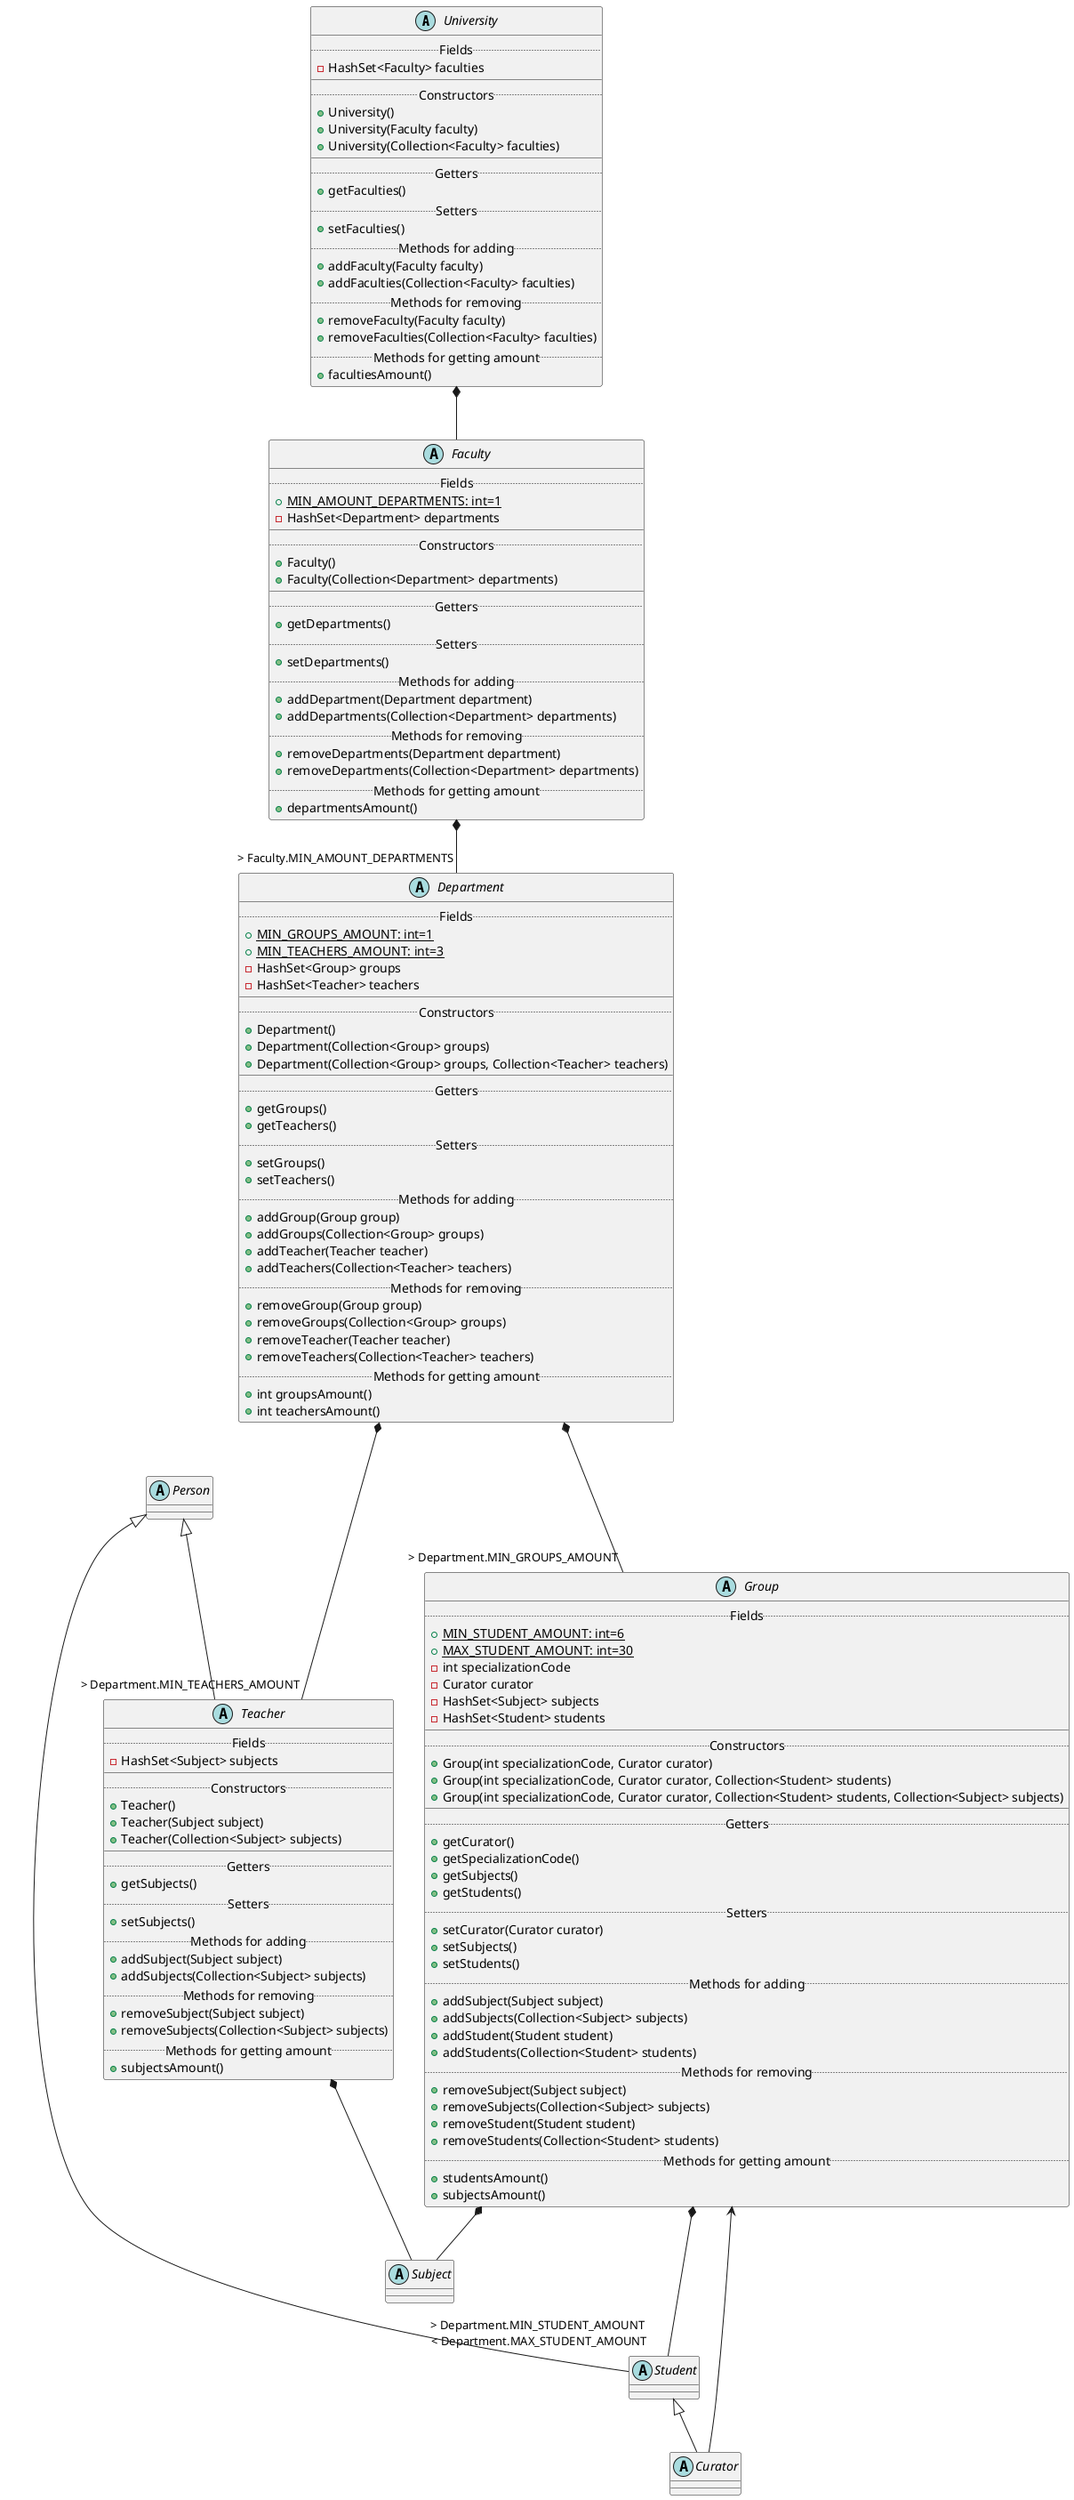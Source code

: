 @startuml
abstract class University {
.. Fields ..
-HashSet<Faculty> faculties
____
.. Constructors ..
+University()
+University(Faculty faculty)
+University(Collection<Faculty> faculties)
____
.. Getters ..
+getFaculties()
.. Setters ..
+setFaculties()
.. Methods for adding ..
+addFaculty(Faculty faculty)
+addFaculties(Collection<Faculty> faculties)
.. Methods for removing ..
+removeFaculty(Faculty faculty)
+removeFaculties(Collection<Faculty> faculties)
.. Methods for getting amount ..
+facultiesAmount()
}

abstract class Faculty{
.. Fields ..
+{static} MIN_AMOUNT_DEPARTMENTS: int=1
-HashSet<Department> departments
____
.. Constructors ..
+Faculty()
+Faculty(Collection<Department> departments)
____
.. Getters ..
+getDepartments()
.. Setters ..
+setDepartments()
.. Methods for adding ..
+addDepartment(Department department)
+addDepartments(Collection<Department> departments)
.. Methods for removing ..
+removeDepartments(Department department)
+removeDepartments(Collection<Department> departments)
.. Methods for getting amount ..
+departmentsAmount()
}

abstract class Department{
.. Fields ..
+{static}MIN_GROUPS_AMOUNT: int=1
+{static}MIN_TEACHERS_AMOUNT: int=3
-HashSet<Group> groups
-HashSet<Teacher> teachers
____
.. Constructors ..
+Department()
+Department(Collection<Group> groups)
+Department(Collection<Group> groups, Collection<Teacher> teachers)
____
.. Getters ..
+getGroups()
+getTeachers()
.. Setters ..
+setGroups()
+setTeachers()
.. Methods for adding ..
+addGroup(Group group)
+addGroups(Collection<Group> groups)
+addTeacher(Teacher teacher)
+addTeachers(Collection<Teacher> teachers)
.. Methods for removing ..
+removeGroup(Group group)
+removeGroups(Collection<Group> groups)
+removeTeacher(Teacher teacher)
+removeTeachers(Collection<Teacher> teachers)
.. Methods for getting amount ..
+int groupsAmount()
+int teachersAmount()
}

abstract class Group{
.. Fields ..
+{static}MIN_STUDENT_AMOUNT: int=6
+{static}MAX_STUDENT_AMOUNT: int=30
-int specializationCode
-Curator curator
-HashSet<Subject> subjects
-HashSet<Student> students
____
.. Constructors ..
+Group(int specializationCode, Curator curator)
+Group(int specializationCode, Curator curator, Collection<Student> students)
+Group(int specializationCode, Curator curator, Collection<Student> students, Collection<Subject> subjects)
____
.. Getters ..
+getCurator()
+getSpecializationCode()
+getSubjects()
+getStudents()
.. Setters..
+setCurator(Curator curator)
+setSubjects()
+setStudents()
.. Methods for adding ..
+addSubject(Subject subject)
+addSubjects(Collection<Subject> subjects)
+addStudent(Student student)
+addStudents(Collection<Student> students)
.. Methods for removing ..
+removeSubject(Subject subject)
+removeSubjects(Collection<Subject> subjects)
+removeStudent(Student student)
+removeStudents(Collection<Student> students)
.. Methods for getting amount ..
+studentsAmount()
+subjectsAmount()
}

abstract class Teacher{
.. Fields ..
-HashSet<Subject> subjects
____
.. Constructors ..
+Teacher()
+Teacher(Subject subject)
+Teacher(Collection<Subject> subjects)
____
.. Getters ..
+getSubjects()
.. Setters ..
+setSubjects()
.. Methods for adding ..
+addSubject(Subject subject)
+addSubjects(Collection<Subject> subjects)
.. Methods for removing ..
+removeSubject(Subject subject)
+removeSubjects(Collection<Subject> subjects)
.. Methods for getting amount ..
+subjectsAmount()
}

abstract class Student
abstract class Subject
abstract class Person
abstract class Curator

University *-- Faculty
Faculty *-- "> Faculty.MIN_AMOUNT_DEPARTMENTS" Department
Department *--- "> Department.MIN_GROUPS_AMOUNT" Group
Department *--- "> Department.MIN_TEACHERS_AMOUNT" Teacher
Group *--- "> Department.MIN_STUDENT_AMOUNT \n< Department.MAX_STUDENT_AMOUNT" Student
Teacher *-- Subject
Group *-- Subject

Person <|-- Teacher
Person <|-- Student
Student <|-- Curator

Group <-- Curator
@enduml
